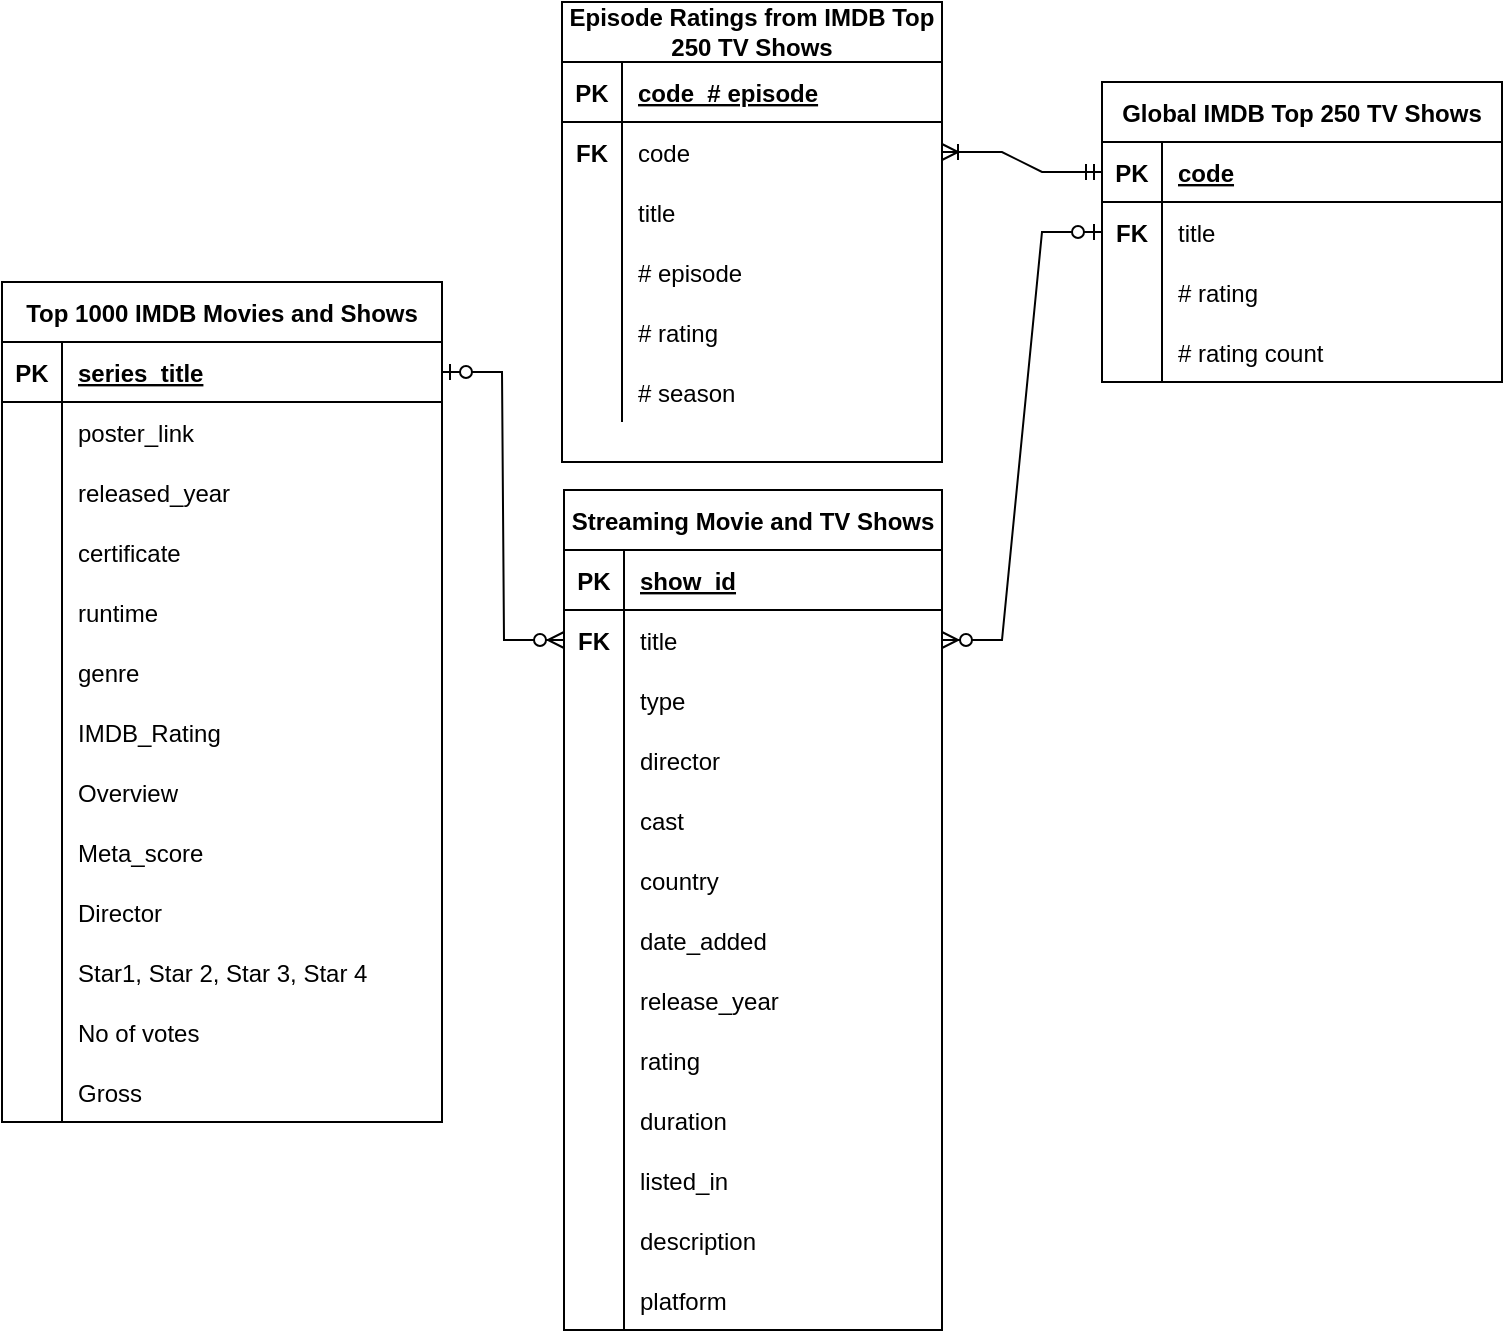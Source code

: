 <mxfile version="20.8.18" type="github" pages="2">
  <diagram name="ERD" id="gTYeAL0zkLcT_8AayihH">
    <mxGraphModel dx="1018" dy="687" grid="1" gridSize="10" guides="1" tooltips="1" connect="1" arrows="1" fold="1" page="1" pageScale="1" pageWidth="850" pageHeight="1100" math="0" shadow="0">
      <root>
        <mxCell id="07M1HPTNtvwIV56oz6Gg-0" />
        <mxCell id="07M1HPTNtvwIV56oz6Gg-1" parent="07M1HPTNtvwIV56oz6Gg-0" />
        <mxCell id="07M1HPTNtvwIV56oz6Gg-2" value="Top 1000 IMDB Movies and Shows" style="shape=table;startSize=30;container=1;collapsible=1;childLayout=tableLayout;fixedRows=1;rowLines=0;fontStyle=1;align=center;resizeLast=1;" parent="07M1HPTNtvwIV56oz6Gg-1" vertex="1">
          <mxGeometry x="70" y="150" width="220" height="420" as="geometry" />
        </mxCell>
        <mxCell id="07M1HPTNtvwIV56oz6Gg-3" value="" style="shape=tableRow;horizontal=0;startSize=0;swimlaneHead=0;swimlaneBody=0;fillColor=none;collapsible=0;dropTarget=0;points=[[0,0.5],[1,0.5]];portConstraint=eastwest;top=0;left=0;right=0;bottom=1;" parent="07M1HPTNtvwIV56oz6Gg-2" vertex="1">
          <mxGeometry y="30" width="220" height="30" as="geometry" />
        </mxCell>
        <mxCell id="07M1HPTNtvwIV56oz6Gg-4" value="PK" style="shape=partialRectangle;connectable=0;fillColor=none;top=0;left=0;bottom=0;right=0;fontStyle=1;overflow=hidden;" parent="07M1HPTNtvwIV56oz6Gg-3" vertex="1">
          <mxGeometry width="30" height="30" as="geometry">
            <mxRectangle width="30" height="30" as="alternateBounds" />
          </mxGeometry>
        </mxCell>
        <mxCell id="07M1HPTNtvwIV56oz6Gg-5" value="series_title" style="shape=partialRectangle;connectable=0;fillColor=none;top=0;left=0;bottom=0;right=0;align=left;spacingLeft=6;fontStyle=5;overflow=hidden;" parent="07M1HPTNtvwIV56oz6Gg-3" vertex="1">
          <mxGeometry x="30" width="190" height="30" as="geometry">
            <mxRectangle width="190" height="30" as="alternateBounds" />
          </mxGeometry>
        </mxCell>
        <mxCell id="07M1HPTNtvwIV56oz6Gg-6" value="" style="shape=tableRow;horizontal=0;startSize=0;swimlaneHead=0;swimlaneBody=0;fillColor=none;collapsible=0;dropTarget=0;points=[[0,0.5],[1,0.5]];portConstraint=eastwest;top=0;left=0;right=0;bottom=0;" parent="07M1HPTNtvwIV56oz6Gg-2" vertex="1">
          <mxGeometry y="60" width="220" height="30" as="geometry" />
        </mxCell>
        <mxCell id="07M1HPTNtvwIV56oz6Gg-7" value="" style="shape=partialRectangle;connectable=0;fillColor=none;top=0;left=0;bottom=0;right=0;editable=1;overflow=hidden;" parent="07M1HPTNtvwIV56oz6Gg-6" vertex="1">
          <mxGeometry width="30" height="30" as="geometry">
            <mxRectangle width="30" height="30" as="alternateBounds" />
          </mxGeometry>
        </mxCell>
        <mxCell id="07M1HPTNtvwIV56oz6Gg-8" value="poster_link" style="shape=partialRectangle;connectable=0;fillColor=none;top=0;left=0;bottom=0;right=0;align=left;spacingLeft=6;overflow=hidden;" parent="07M1HPTNtvwIV56oz6Gg-6" vertex="1">
          <mxGeometry x="30" width="190" height="30" as="geometry">
            <mxRectangle width="190" height="30" as="alternateBounds" />
          </mxGeometry>
        </mxCell>
        <mxCell id="07M1HPTNtvwIV56oz6Gg-9" value="" style="shape=tableRow;horizontal=0;startSize=0;swimlaneHead=0;swimlaneBody=0;fillColor=none;collapsible=0;dropTarget=0;points=[[0,0.5],[1,0.5]];portConstraint=eastwest;top=0;left=0;right=0;bottom=0;" parent="07M1HPTNtvwIV56oz6Gg-2" vertex="1">
          <mxGeometry y="90" width="220" height="30" as="geometry" />
        </mxCell>
        <mxCell id="07M1HPTNtvwIV56oz6Gg-10" value="" style="shape=partialRectangle;connectable=0;fillColor=none;top=0;left=0;bottom=0;right=0;editable=1;overflow=hidden;" parent="07M1HPTNtvwIV56oz6Gg-9" vertex="1">
          <mxGeometry width="30" height="30" as="geometry">
            <mxRectangle width="30" height="30" as="alternateBounds" />
          </mxGeometry>
        </mxCell>
        <mxCell id="07M1HPTNtvwIV56oz6Gg-11" value="released_year" style="shape=partialRectangle;connectable=0;fillColor=none;top=0;left=0;bottom=0;right=0;align=left;spacingLeft=6;overflow=hidden;" parent="07M1HPTNtvwIV56oz6Gg-9" vertex="1">
          <mxGeometry x="30" width="190" height="30" as="geometry">
            <mxRectangle width="190" height="30" as="alternateBounds" />
          </mxGeometry>
        </mxCell>
        <mxCell id="07M1HPTNtvwIV56oz6Gg-12" value="" style="shape=tableRow;horizontal=0;startSize=0;swimlaneHead=0;swimlaneBody=0;fillColor=none;collapsible=0;dropTarget=0;points=[[0,0.5],[1,0.5]];portConstraint=eastwest;top=0;left=0;right=0;bottom=0;" parent="07M1HPTNtvwIV56oz6Gg-2" vertex="1">
          <mxGeometry y="120" width="220" height="30" as="geometry" />
        </mxCell>
        <mxCell id="07M1HPTNtvwIV56oz6Gg-13" value="" style="shape=partialRectangle;connectable=0;fillColor=none;top=0;left=0;bottom=0;right=0;editable=1;overflow=hidden;" parent="07M1HPTNtvwIV56oz6Gg-12" vertex="1">
          <mxGeometry width="30" height="30" as="geometry">
            <mxRectangle width="30" height="30" as="alternateBounds" />
          </mxGeometry>
        </mxCell>
        <mxCell id="07M1HPTNtvwIV56oz6Gg-14" value="certificate" style="shape=partialRectangle;connectable=0;fillColor=none;top=0;left=0;bottom=0;right=0;align=left;spacingLeft=6;overflow=hidden;" parent="07M1HPTNtvwIV56oz6Gg-12" vertex="1">
          <mxGeometry x="30" width="190" height="30" as="geometry">
            <mxRectangle width="190" height="30" as="alternateBounds" />
          </mxGeometry>
        </mxCell>
        <mxCell id="07M1HPTNtvwIV56oz6Gg-15" style="shape=tableRow;horizontal=0;startSize=0;swimlaneHead=0;swimlaneBody=0;fillColor=none;collapsible=0;dropTarget=0;points=[[0,0.5],[1,0.5]];portConstraint=eastwest;top=0;left=0;right=0;bottom=0;" parent="07M1HPTNtvwIV56oz6Gg-2" vertex="1">
          <mxGeometry y="150" width="220" height="30" as="geometry" />
        </mxCell>
        <mxCell id="07M1HPTNtvwIV56oz6Gg-16" style="shape=partialRectangle;connectable=0;fillColor=none;top=0;left=0;bottom=0;right=0;editable=1;overflow=hidden;" parent="07M1HPTNtvwIV56oz6Gg-15" vertex="1">
          <mxGeometry width="30" height="30" as="geometry">
            <mxRectangle width="30" height="30" as="alternateBounds" />
          </mxGeometry>
        </mxCell>
        <mxCell id="07M1HPTNtvwIV56oz6Gg-17" value="runtime" style="shape=partialRectangle;connectable=0;fillColor=none;top=0;left=0;bottom=0;right=0;align=left;spacingLeft=6;overflow=hidden;" parent="07M1HPTNtvwIV56oz6Gg-15" vertex="1">
          <mxGeometry x="30" width="190" height="30" as="geometry">
            <mxRectangle width="190" height="30" as="alternateBounds" />
          </mxGeometry>
        </mxCell>
        <mxCell id="07M1HPTNtvwIV56oz6Gg-18" style="shape=tableRow;horizontal=0;startSize=0;swimlaneHead=0;swimlaneBody=0;fillColor=none;collapsible=0;dropTarget=0;points=[[0,0.5],[1,0.5]];portConstraint=eastwest;top=0;left=0;right=0;bottom=0;" parent="07M1HPTNtvwIV56oz6Gg-2" vertex="1">
          <mxGeometry y="180" width="220" height="30" as="geometry" />
        </mxCell>
        <mxCell id="07M1HPTNtvwIV56oz6Gg-19" style="shape=partialRectangle;connectable=0;fillColor=none;top=0;left=0;bottom=0;right=0;editable=1;overflow=hidden;" parent="07M1HPTNtvwIV56oz6Gg-18" vertex="1">
          <mxGeometry width="30" height="30" as="geometry">
            <mxRectangle width="30" height="30" as="alternateBounds" />
          </mxGeometry>
        </mxCell>
        <mxCell id="07M1HPTNtvwIV56oz6Gg-20" value="genre" style="shape=partialRectangle;connectable=0;fillColor=none;top=0;left=0;bottom=0;right=0;align=left;spacingLeft=6;overflow=hidden;" parent="07M1HPTNtvwIV56oz6Gg-18" vertex="1">
          <mxGeometry x="30" width="190" height="30" as="geometry">
            <mxRectangle width="190" height="30" as="alternateBounds" />
          </mxGeometry>
        </mxCell>
        <mxCell id="07M1HPTNtvwIV56oz6Gg-21" style="shape=tableRow;horizontal=0;startSize=0;swimlaneHead=0;swimlaneBody=0;fillColor=none;collapsible=0;dropTarget=0;points=[[0,0.5],[1,0.5]];portConstraint=eastwest;top=0;left=0;right=0;bottom=0;" parent="07M1HPTNtvwIV56oz6Gg-2" vertex="1">
          <mxGeometry y="210" width="220" height="30" as="geometry" />
        </mxCell>
        <mxCell id="07M1HPTNtvwIV56oz6Gg-22" style="shape=partialRectangle;connectable=0;fillColor=none;top=0;left=0;bottom=0;right=0;editable=1;overflow=hidden;" parent="07M1HPTNtvwIV56oz6Gg-21" vertex="1">
          <mxGeometry width="30" height="30" as="geometry">
            <mxRectangle width="30" height="30" as="alternateBounds" />
          </mxGeometry>
        </mxCell>
        <mxCell id="07M1HPTNtvwIV56oz6Gg-23" value="IMDB_Rating" style="shape=partialRectangle;connectable=0;fillColor=none;top=0;left=0;bottom=0;right=0;align=left;spacingLeft=6;overflow=hidden;" parent="07M1HPTNtvwIV56oz6Gg-21" vertex="1">
          <mxGeometry x="30" width="190" height="30" as="geometry">
            <mxRectangle width="190" height="30" as="alternateBounds" />
          </mxGeometry>
        </mxCell>
        <mxCell id="07M1HPTNtvwIV56oz6Gg-24" style="shape=tableRow;horizontal=0;startSize=0;swimlaneHead=0;swimlaneBody=0;fillColor=none;collapsible=0;dropTarget=0;points=[[0,0.5],[1,0.5]];portConstraint=eastwest;top=0;left=0;right=0;bottom=0;" parent="07M1HPTNtvwIV56oz6Gg-2" vertex="1">
          <mxGeometry y="240" width="220" height="30" as="geometry" />
        </mxCell>
        <mxCell id="07M1HPTNtvwIV56oz6Gg-25" style="shape=partialRectangle;connectable=0;fillColor=none;top=0;left=0;bottom=0;right=0;editable=1;overflow=hidden;" parent="07M1HPTNtvwIV56oz6Gg-24" vertex="1">
          <mxGeometry width="30" height="30" as="geometry">
            <mxRectangle width="30" height="30" as="alternateBounds" />
          </mxGeometry>
        </mxCell>
        <mxCell id="07M1HPTNtvwIV56oz6Gg-26" value="Overview" style="shape=partialRectangle;connectable=0;fillColor=none;top=0;left=0;bottom=0;right=0;align=left;spacingLeft=6;overflow=hidden;" parent="07M1HPTNtvwIV56oz6Gg-24" vertex="1">
          <mxGeometry x="30" width="190" height="30" as="geometry">
            <mxRectangle width="190" height="30" as="alternateBounds" />
          </mxGeometry>
        </mxCell>
        <mxCell id="07M1HPTNtvwIV56oz6Gg-27" style="shape=tableRow;horizontal=0;startSize=0;swimlaneHead=0;swimlaneBody=0;fillColor=none;collapsible=0;dropTarget=0;points=[[0,0.5],[1,0.5]];portConstraint=eastwest;top=0;left=0;right=0;bottom=0;" parent="07M1HPTNtvwIV56oz6Gg-2" vertex="1">
          <mxGeometry y="270" width="220" height="30" as="geometry" />
        </mxCell>
        <mxCell id="07M1HPTNtvwIV56oz6Gg-28" style="shape=partialRectangle;connectable=0;fillColor=none;top=0;left=0;bottom=0;right=0;editable=1;overflow=hidden;" parent="07M1HPTNtvwIV56oz6Gg-27" vertex="1">
          <mxGeometry width="30" height="30" as="geometry">
            <mxRectangle width="30" height="30" as="alternateBounds" />
          </mxGeometry>
        </mxCell>
        <mxCell id="07M1HPTNtvwIV56oz6Gg-29" value="Meta_score" style="shape=partialRectangle;connectable=0;fillColor=none;top=0;left=0;bottom=0;right=0;align=left;spacingLeft=6;overflow=hidden;" parent="07M1HPTNtvwIV56oz6Gg-27" vertex="1">
          <mxGeometry x="30" width="190" height="30" as="geometry">
            <mxRectangle width="190" height="30" as="alternateBounds" />
          </mxGeometry>
        </mxCell>
        <mxCell id="07M1HPTNtvwIV56oz6Gg-30" style="shape=tableRow;horizontal=0;startSize=0;swimlaneHead=0;swimlaneBody=0;fillColor=none;collapsible=0;dropTarget=0;points=[[0,0.5],[1,0.5]];portConstraint=eastwest;top=0;left=0;right=0;bottom=0;" parent="07M1HPTNtvwIV56oz6Gg-2" vertex="1">
          <mxGeometry y="300" width="220" height="30" as="geometry" />
        </mxCell>
        <mxCell id="07M1HPTNtvwIV56oz6Gg-31" style="shape=partialRectangle;connectable=0;fillColor=none;top=0;left=0;bottom=0;right=0;editable=1;overflow=hidden;" parent="07M1HPTNtvwIV56oz6Gg-30" vertex="1">
          <mxGeometry width="30" height="30" as="geometry">
            <mxRectangle width="30" height="30" as="alternateBounds" />
          </mxGeometry>
        </mxCell>
        <mxCell id="07M1HPTNtvwIV56oz6Gg-32" value="Director" style="shape=partialRectangle;connectable=0;fillColor=none;top=0;left=0;bottom=0;right=0;align=left;spacingLeft=6;overflow=hidden;" parent="07M1HPTNtvwIV56oz6Gg-30" vertex="1">
          <mxGeometry x="30" width="190" height="30" as="geometry">
            <mxRectangle width="190" height="30" as="alternateBounds" />
          </mxGeometry>
        </mxCell>
        <mxCell id="07M1HPTNtvwIV56oz6Gg-33" style="shape=tableRow;horizontal=0;startSize=0;swimlaneHead=0;swimlaneBody=0;fillColor=none;collapsible=0;dropTarget=0;points=[[0,0.5],[1,0.5]];portConstraint=eastwest;top=0;left=0;right=0;bottom=0;" parent="07M1HPTNtvwIV56oz6Gg-2" vertex="1">
          <mxGeometry y="330" width="220" height="30" as="geometry" />
        </mxCell>
        <mxCell id="07M1HPTNtvwIV56oz6Gg-34" style="shape=partialRectangle;connectable=0;fillColor=none;top=0;left=0;bottom=0;right=0;editable=1;overflow=hidden;" parent="07M1HPTNtvwIV56oz6Gg-33" vertex="1">
          <mxGeometry width="30" height="30" as="geometry">
            <mxRectangle width="30" height="30" as="alternateBounds" />
          </mxGeometry>
        </mxCell>
        <mxCell id="07M1HPTNtvwIV56oz6Gg-35" value="Star1, Star 2, Star 3, Star 4" style="shape=partialRectangle;connectable=0;fillColor=none;top=0;left=0;bottom=0;right=0;align=left;spacingLeft=6;overflow=hidden;" parent="07M1HPTNtvwIV56oz6Gg-33" vertex="1">
          <mxGeometry x="30" width="190" height="30" as="geometry">
            <mxRectangle width="190" height="30" as="alternateBounds" />
          </mxGeometry>
        </mxCell>
        <mxCell id="07M1HPTNtvwIV56oz6Gg-36" style="shape=tableRow;horizontal=0;startSize=0;swimlaneHead=0;swimlaneBody=0;fillColor=none;collapsible=0;dropTarget=0;points=[[0,0.5],[1,0.5]];portConstraint=eastwest;top=0;left=0;right=0;bottom=0;" parent="07M1HPTNtvwIV56oz6Gg-2" vertex="1">
          <mxGeometry y="360" width="220" height="30" as="geometry" />
        </mxCell>
        <mxCell id="07M1HPTNtvwIV56oz6Gg-37" style="shape=partialRectangle;connectable=0;fillColor=none;top=0;left=0;bottom=0;right=0;editable=1;overflow=hidden;" parent="07M1HPTNtvwIV56oz6Gg-36" vertex="1">
          <mxGeometry width="30" height="30" as="geometry">
            <mxRectangle width="30" height="30" as="alternateBounds" />
          </mxGeometry>
        </mxCell>
        <mxCell id="07M1HPTNtvwIV56oz6Gg-38" value="No of votes" style="shape=partialRectangle;connectable=0;fillColor=none;top=0;left=0;bottom=0;right=0;align=left;spacingLeft=6;overflow=hidden;" parent="07M1HPTNtvwIV56oz6Gg-36" vertex="1">
          <mxGeometry x="30" width="190" height="30" as="geometry">
            <mxRectangle width="190" height="30" as="alternateBounds" />
          </mxGeometry>
        </mxCell>
        <mxCell id="07M1HPTNtvwIV56oz6Gg-39" style="shape=tableRow;horizontal=0;startSize=0;swimlaneHead=0;swimlaneBody=0;fillColor=none;collapsible=0;dropTarget=0;points=[[0,0.5],[1,0.5]];portConstraint=eastwest;top=0;left=0;right=0;bottom=0;" parent="07M1HPTNtvwIV56oz6Gg-2" vertex="1">
          <mxGeometry y="390" width="220" height="30" as="geometry" />
        </mxCell>
        <mxCell id="07M1HPTNtvwIV56oz6Gg-40" style="shape=partialRectangle;connectable=0;fillColor=none;top=0;left=0;bottom=0;right=0;editable=1;overflow=hidden;" parent="07M1HPTNtvwIV56oz6Gg-39" vertex="1">
          <mxGeometry width="30" height="30" as="geometry">
            <mxRectangle width="30" height="30" as="alternateBounds" />
          </mxGeometry>
        </mxCell>
        <mxCell id="07M1HPTNtvwIV56oz6Gg-41" value="Gross" style="shape=partialRectangle;connectable=0;fillColor=none;top=0;left=0;bottom=0;right=0;align=left;spacingLeft=6;overflow=hidden;" parent="07M1HPTNtvwIV56oz6Gg-39" vertex="1">
          <mxGeometry x="30" width="190" height="30" as="geometry">
            <mxRectangle width="190" height="30" as="alternateBounds" />
          </mxGeometry>
        </mxCell>
        <mxCell id="07M1HPTNtvwIV56oz6Gg-71" value="Streaming Movie and TV Shows" style="shape=table;startSize=30;container=1;collapsible=1;childLayout=tableLayout;fixedRows=1;rowLines=0;fontStyle=1;align=center;resizeLast=1;" parent="07M1HPTNtvwIV56oz6Gg-1" vertex="1">
          <mxGeometry x="351" y="254" width="189" height="420" as="geometry" />
        </mxCell>
        <mxCell id="07M1HPTNtvwIV56oz6Gg-72" value="" style="shape=tableRow;horizontal=0;startSize=0;swimlaneHead=0;swimlaneBody=0;fillColor=none;collapsible=0;dropTarget=0;points=[[0,0.5],[1,0.5]];portConstraint=eastwest;top=0;left=0;right=0;bottom=1;" parent="07M1HPTNtvwIV56oz6Gg-71" vertex="1">
          <mxGeometry y="30" width="189" height="30" as="geometry" />
        </mxCell>
        <mxCell id="07M1HPTNtvwIV56oz6Gg-73" value="PK" style="shape=partialRectangle;connectable=0;fillColor=none;top=0;left=0;bottom=0;right=0;fontStyle=1;overflow=hidden;" parent="07M1HPTNtvwIV56oz6Gg-72" vertex="1">
          <mxGeometry width="30" height="30" as="geometry">
            <mxRectangle width="30" height="30" as="alternateBounds" />
          </mxGeometry>
        </mxCell>
        <mxCell id="07M1HPTNtvwIV56oz6Gg-74" value="show_id" style="shape=partialRectangle;connectable=0;fillColor=none;top=0;left=0;bottom=0;right=0;align=left;spacingLeft=6;fontStyle=5;overflow=hidden;" parent="07M1HPTNtvwIV56oz6Gg-72" vertex="1">
          <mxGeometry x="30" width="159" height="30" as="geometry">
            <mxRectangle width="159" height="30" as="alternateBounds" />
          </mxGeometry>
        </mxCell>
        <mxCell id="07M1HPTNtvwIV56oz6Gg-75" value="" style="shape=tableRow;horizontal=0;startSize=0;swimlaneHead=0;swimlaneBody=0;fillColor=none;collapsible=0;dropTarget=0;points=[[0,0.5],[1,0.5]];portConstraint=eastwest;top=0;left=0;right=0;bottom=0;" parent="07M1HPTNtvwIV56oz6Gg-71" vertex="1">
          <mxGeometry y="60" width="189" height="30" as="geometry" />
        </mxCell>
        <mxCell id="07M1HPTNtvwIV56oz6Gg-76" value="FK" style="shape=partialRectangle;connectable=0;fillColor=none;top=0;left=0;bottom=0;right=0;editable=1;overflow=hidden;fontStyle=1" parent="07M1HPTNtvwIV56oz6Gg-75" vertex="1">
          <mxGeometry width="30" height="30" as="geometry">
            <mxRectangle width="30" height="30" as="alternateBounds" />
          </mxGeometry>
        </mxCell>
        <mxCell id="07M1HPTNtvwIV56oz6Gg-77" value="title" style="shape=partialRectangle;connectable=0;fillColor=none;top=0;left=0;bottom=0;right=0;align=left;spacingLeft=6;overflow=hidden;" parent="07M1HPTNtvwIV56oz6Gg-75" vertex="1">
          <mxGeometry x="30" width="159" height="30" as="geometry">
            <mxRectangle width="159" height="30" as="alternateBounds" />
          </mxGeometry>
        </mxCell>
        <mxCell id="07M1HPTNtvwIV56oz6Gg-78" value="" style="shape=tableRow;horizontal=0;startSize=0;swimlaneHead=0;swimlaneBody=0;fillColor=none;collapsible=0;dropTarget=0;points=[[0,0.5],[1,0.5]];portConstraint=eastwest;top=0;left=0;right=0;bottom=0;" parent="07M1HPTNtvwIV56oz6Gg-71" vertex="1">
          <mxGeometry y="90" width="189" height="30" as="geometry" />
        </mxCell>
        <mxCell id="07M1HPTNtvwIV56oz6Gg-79" value="" style="shape=partialRectangle;connectable=0;fillColor=none;top=0;left=0;bottom=0;right=0;editable=1;overflow=hidden;" parent="07M1HPTNtvwIV56oz6Gg-78" vertex="1">
          <mxGeometry width="30" height="30" as="geometry">
            <mxRectangle width="30" height="30" as="alternateBounds" />
          </mxGeometry>
        </mxCell>
        <mxCell id="07M1HPTNtvwIV56oz6Gg-80" value="type" style="shape=partialRectangle;connectable=0;fillColor=none;top=0;left=0;bottom=0;right=0;align=left;spacingLeft=6;overflow=hidden;" parent="07M1HPTNtvwIV56oz6Gg-78" vertex="1">
          <mxGeometry x="30" width="159" height="30" as="geometry">
            <mxRectangle width="159" height="30" as="alternateBounds" />
          </mxGeometry>
        </mxCell>
        <mxCell id="07M1HPTNtvwIV56oz6Gg-81" value="" style="shape=tableRow;horizontal=0;startSize=0;swimlaneHead=0;swimlaneBody=0;fillColor=none;collapsible=0;dropTarget=0;points=[[0,0.5],[1,0.5]];portConstraint=eastwest;top=0;left=0;right=0;bottom=0;" parent="07M1HPTNtvwIV56oz6Gg-71" vertex="1">
          <mxGeometry y="120" width="189" height="30" as="geometry" />
        </mxCell>
        <mxCell id="07M1HPTNtvwIV56oz6Gg-82" value="" style="shape=partialRectangle;connectable=0;fillColor=none;top=0;left=0;bottom=0;right=0;editable=1;overflow=hidden;" parent="07M1HPTNtvwIV56oz6Gg-81" vertex="1">
          <mxGeometry width="30" height="30" as="geometry">
            <mxRectangle width="30" height="30" as="alternateBounds" />
          </mxGeometry>
        </mxCell>
        <mxCell id="07M1HPTNtvwIV56oz6Gg-83" value="director" style="shape=partialRectangle;connectable=0;fillColor=none;top=0;left=0;bottom=0;right=0;align=left;spacingLeft=6;overflow=hidden;" parent="07M1HPTNtvwIV56oz6Gg-81" vertex="1">
          <mxGeometry x="30" width="159" height="30" as="geometry">
            <mxRectangle width="159" height="30" as="alternateBounds" />
          </mxGeometry>
        </mxCell>
        <mxCell id="07M1HPTNtvwIV56oz6Gg-84" style="shape=tableRow;horizontal=0;startSize=0;swimlaneHead=0;swimlaneBody=0;fillColor=none;collapsible=0;dropTarget=0;points=[[0,0.5],[1,0.5]];portConstraint=eastwest;top=0;left=0;right=0;bottom=0;" parent="07M1HPTNtvwIV56oz6Gg-71" vertex="1">
          <mxGeometry y="150" width="189" height="30" as="geometry" />
        </mxCell>
        <mxCell id="07M1HPTNtvwIV56oz6Gg-85" style="shape=partialRectangle;connectable=0;fillColor=none;top=0;left=0;bottom=0;right=0;editable=1;overflow=hidden;" parent="07M1HPTNtvwIV56oz6Gg-84" vertex="1">
          <mxGeometry width="30" height="30" as="geometry">
            <mxRectangle width="30" height="30" as="alternateBounds" />
          </mxGeometry>
        </mxCell>
        <mxCell id="07M1HPTNtvwIV56oz6Gg-86" value="cast" style="shape=partialRectangle;connectable=0;fillColor=none;top=0;left=0;bottom=0;right=0;align=left;spacingLeft=6;overflow=hidden;" parent="07M1HPTNtvwIV56oz6Gg-84" vertex="1">
          <mxGeometry x="30" width="159" height="30" as="geometry">
            <mxRectangle width="159" height="30" as="alternateBounds" />
          </mxGeometry>
        </mxCell>
        <mxCell id="Weg_H5dzE7N-dXqmGmlU-0" style="shape=tableRow;horizontal=0;startSize=0;swimlaneHead=0;swimlaneBody=0;fillColor=none;collapsible=0;dropTarget=0;points=[[0,0.5],[1,0.5]];portConstraint=eastwest;top=0;left=0;right=0;bottom=0;" parent="07M1HPTNtvwIV56oz6Gg-71" vertex="1">
          <mxGeometry y="180" width="189" height="30" as="geometry" />
        </mxCell>
        <mxCell id="Weg_H5dzE7N-dXqmGmlU-1" style="shape=partialRectangle;connectable=0;fillColor=none;top=0;left=0;bottom=0;right=0;editable=1;overflow=hidden;" parent="Weg_H5dzE7N-dXqmGmlU-0" vertex="1">
          <mxGeometry width="30" height="30" as="geometry">
            <mxRectangle width="30" height="30" as="alternateBounds" />
          </mxGeometry>
        </mxCell>
        <mxCell id="Weg_H5dzE7N-dXqmGmlU-2" value="country" style="shape=partialRectangle;connectable=0;fillColor=none;top=0;left=0;bottom=0;right=0;align=left;spacingLeft=6;overflow=hidden;" parent="Weg_H5dzE7N-dXqmGmlU-0" vertex="1">
          <mxGeometry x="30" width="159" height="30" as="geometry">
            <mxRectangle width="159" height="30" as="alternateBounds" />
          </mxGeometry>
        </mxCell>
        <mxCell id="e1l75dRinjZLQLWFwiGg-5" style="shape=tableRow;horizontal=0;startSize=0;swimlaneHead=0;swimlaneBody=0;fillColor=none;collapsible=0;dropTarget=0;points=[[0,0.5],[1,0.5]];portConstraint=eastwest;top=0;left=0;right=0;bottom=0;" parent="07M1HPTNtvwIV56oz6Gg-71" vertex="1">
          <mxGeometry y="210" width="189" height="30" as="geometry" />
        </mxCell>
        <mxCell id="e1l75dRinjZLQLWFwiGg-6" style="shape=partialRectangle;connectable=0;fillColor=none;top=0;left=0;bottom=0;right=0;editable=1;overflow=hidden;" parent="e1l75dRinjZLQLWFwiGg-5" vertex="1">
          <mxGeometry width="30" height="30" as="geometry">
            <mxRectangle width="30" height="30" as="alternateBounds" />
          </mxGeometry>
        </mxCell>
        <mxCell id="e1l75dRinjZLQLWFwiGg-7" value="date_added" style="shape=partialRectangle;connectable=0;fillColor=none;top=0;left=0;bottom=0;right=0;align=left;spacingLeft=6;overflow=hidden;" parent="e1l75dRinjZLQLWFwiGg-5" vertex="1">
          <mxGeometry x="30" width="159" height="30" as="geometry">
            <mxRectangle width="159" height="30" as="alternateBounds" />
          </mxGeometry>
        </mxCell>
        <mxCell id="e1l75dRinjZLQLWFwiGg-17" style="shape=tableRow;horizontal=0;startSize=0;swimlaneHead=0;swimlaneBody=0;fillColor=none;collapsible=0;dropTarget=0;points=[[0,0.5],[1,0.5]];portConstraint=eastwest;top=0;left=0;right=0;bottom=0;" parent="07M1HPTNtvwIV56oz6Gg-71" vertex="1">
          <mxGeometry y="240" width="189" height="30" as="geometry" />
        </mxCell>
        <mxCell id="e1l75dRinjZLQLWFwiGg-18" style="shape=partialRectangle;connectable=0;fillColor=none;top=0;left=0;bottom=0;right=0;editable=1;overflow=hidden;" parent="e1l75dRinjZLQLWFwiGg-17" vertex="1">
          <mxGeometry width="30" height="30" as="geometry">
            <mxRectangle width="30" height="30" as="alternateBounds" />
          </mxGeometry>
        </mxCell>
        <mxCell id="e1l75dRinjZLQLWFwiGg-19" value="release_year" style="shape=partialRectangle;connectable=0;fillColor=none;top=0;left=0;bottom=0;right=0;align=left;spacingLeft=6;overflow=hidden;" parent="e1l75dRinjZLQLWFwiGg-17" vertex="1">
          <mxGeometry x="30" width="159" height="30" as="geometry">
            <mxRectangle width="159" height="30" as="alternateBounds" />
          </mxGeometry>
        </mxCell>
        <mxCell id="e1l75dRinjZLQLWFwiGg-14" style="shape=tableRow;horizontal=0;startSize=0;swimlaneHead=0;swimlaneBody=0;fillColor=none;collapsible=0;dropTarget=0;points=[[0,0.5],[1,0.5]];portConstraint=eastwest;top=0;left=0;right=0;bottom=0;" parent="07M1HPTNtvwIV56oz6Gg-71" vertex="1">
          <mxGeometry y="270" width="189" height="30" as="geometry" />
        </mxCell>
        <mxCell id="e1l75dRinjZLQLWFwiGg-15" style="shape=partialRectangle;connectable=0;fillColor=none;top=0;left=0;bottom=0;right=0;editable=1;overflow=hidden;" parent="e1l75dRinjZLQLWFwiGg-14" vertex="1">
          <mxGeometry width="30" height="30" as="geometry">
            <mxRectangle width="30" height="30" as="alternateBounds" />
          </mxGeometry>
        </mxCell>
        <mxCell id="e1l75dRinjZLQLWFwiGg-16" value="rating" style="shape=partialRectangle;connectable=0;fillColor=none;top=0;left=0;bottom=0;right=0;align=left;spacingLeft=6;overflow=hidden;" parent="e1l75dRinjZLQLWFwiGg-14" vertex="1">
          <mxGeometry x="30" width="159" height="30" as="geometry">
            <mxRectangle width="159" height="30" as="alternateBounds" />
          </mxGeometry>
        </mxCell>
        <mxCell id="e1l75dRinjZLQLWFwiGg-11" style="shape=tableRow;horizontal=0;startSize=0;swimlaneHead=0;swimlaneBody=0;fillColor=none;collapsible=0;dropTarget=0;points=[[0,0.5],[1,0.5]];portConstraint=eastwest;top=0;left=0;right=0;bottom=0;" parent="07M1HPTNtvwIV56oz6Gg-71" vertex="1">
          <mxGeometry y="300" width="189" height="30" as="geometry" />
        </mxCell>
        <mxCell id="e1l75dRinjZLQLWFwiGg-12" style="shape=partialRectangle;connectable=0;fillColor=none;top=0;left=0;bottom=0;right=0;editable=1;overflow=hidden;" parent="e1l75dRinjZLQLWFwiGg-11" vertex="1">
          <mxGeometry width="30" height="30" as="geometry">
            <mxRectangle width="30" height="30" as="alternateBounds" />
          </mxGeometry>
        </mxCell>
        <mxCell id="e1l75dRinjZLQLWFwiGg-13" value="duration" style="shape=partialRectangle;connectable=0;fillColor=none;top=0;left=0;bottom=0;right=0;align=left;spacingLeft=6;overflow=hidden;" parent="e1l75dRinjZLQLWFwiGg-11" vertex="1">
          <mxGeometry x="30" width="159" height="30" as="geometry">
            <mxRectangle width="159" height="30" as="alternateBounds" />
          </mxGeometry>
        </mxCell>
        <mxCell id="e1l75dRinjZLQLWFwiGg-8" style="shape=tableRow;horizontal=0;startSize=0;swimlaneHead=0;swimlaneBody=0;fillColor=none;collapsible=0;dropTarget=0;points=[[0,0.5],[1,0.5]];portConstraint=eastwest;top=0;left=0;right=0;bottom=0;" parent="07M1HPTNtvwIV56oz6Gg-71" vertex="1">
          <mxGeometry y="330" width="189" height="30" as="geometry" />
        </mxCell>
        <mxCell id="e1l75dRinjZLQLWFwiGg-9" style="shape=partialRectangle;connectable=0;fillColor=none;top=0;left=0;bottom=0;right=0;editable=1;overflow=hidden;" parent="e1l75dRinjZLQLWFwiGg-8" vertex="1">
          <mxGeometry width="30" height="30" as="geometry">
            <mxRectangle width="30" height="30" as="alternateBounds" />
          </mxGeometry>
        </mxCell>
        <mxCell id="e1l75dRinjZLQLWFwiGg-10" value="listed_in" style="shape=partialRectangle;connectable=0;fillColor=none;top=0;left=0;bottom=0;right=0;align=left;spacingLeft=6;overflow=hidden;" parent="e1l75dRinjZLQLWFwiGg-8" vertex="1">
          <mxGeometry x="30" width="159" height="30" as="geometry">
            <mxRectangle width="159" height="30" as="alternateBounds" />
          </mxGeometry>
        </mxCell>
        <mxCell id="e1l75dRinjZLQLWFwiGg-20" style="shape=tableRow;horizontal=0;startSize=0;swimlaneHead=0;swimlaneBody=0;fillColor=none;collapsible=0;dropTarget=0;points=[[0,0.5],[1,0.5]];portConstraint=eastwest;top=0;left=0;right=0;bottom=0;" parent="07M1HPTNtvwIV56oz6Gg-71" vertex="1">
          <mxGeometry y="360" width="189" height="30" as="geometry" />
        </mxCell>
        <mxCell id="e1l75dRinjZLQLWFwiGg-21" style="shape=partialRectangle;connectable=0;fillColor=none;top=0;left=0;bottom=0;right=0;editable=1;overflow=hidden;" parent="e1l75dRinjZLQLWFwiGg-20" vertex="1">
          <mxGeometry width="30" height="30" as="geometry">
            <mxRectangle width="30" height="30" as="alternateBounds" />
          </mxGeometry>
        </mxCell>
        <mxCell id="e1l75dRinjZLQLWFwiGg-22" value="description" style="shape=partialRectangle;connectable=0;fillColor=none;top=0;left=0;bottom=0;right=0;align=left;spacingLeft=6;overflow=hidden;" parent="e1l75dRinjZLQLWFwiGg-20" vertex="1">
          <mxGeometry x="30" width="159" height="30" as="geometry">
            <mxRectangle width="159" height="30" as="alternateBounds" />
          </mxGeometry>
        </mxCell>
        <mxCell id="e1l75dRinjZLQLWFwiGg-23" style="shape=tableRow;horizontal=0;startSize=0;swimlaneHead=0;swimlaneBody=0;fillColor=none;collapsible=0;dropTarget=0;points=[[0,0.5],[1,0.5]];portConstraint=eastwest;top=0;left=0;right=0;bottom=0;" parent="07M1HPTNtvwIV56oz6Gg-71" vertex="1">
          <mxGeometry y="390" width="189" height="30" as="geometry" />
        </mxCell>
        <mxCell id="e1l75dRinjZLQLWFwiGg-24" style="shape=partialRectangle;connectable=0;fillColor=none;top=0;left=0;bottom=0;right=0;editable=1;overflow=hidden;" parent="e1l75dRinjZLQLWFwiGg-23" vertex="1">
          <mxGeometry width="30" height="30" as="geometry">
            <mxRectangle width="30" height="30" as="alternateBounds" />
          </mxGeometry>
        </mxCell>
        <mxCell id="e1l75dRinjZLQLWFwiGg-25" value="platform" style="shape=partialRectangle;connectable=0;fillColor=none;top=0;left=0;bottom=0;right=0;align=left;spacingLeft=6;overflow=hidden;" parent="e1l75dRinjZLQLWFwiGg-23" vertex="1">
          <mxGeometry x="30" width="159" height="30" as="geometry">
            <mxRectangle width="159" height="30" as="alternateBounds" />
          </mxGeometry>
        </mxCell>
        <mxCell id="07M1HPTNtvwIV56oz6Gg-42" value="Episode Ratings from IMDB Top 250 TV Shows" style="shape=table;startSize=30;container=1;collapsible=1;childLayout=tableLayout;fixedRows=1;rowLines=0;fontStyle=1;align=center;resizeLast=1;whiteSpace=wrap;" parent="07M1HPTNtvwIV56oz6Gg-1" vertex="1">
          <mxGeometry x="350" y="10" width="190" height="230" as="geometry" />
        </mxCell>
        <mxCell id="07M1HPTNtvwIV56oz6Gg-43" value="" style="shape=tableRow;horizontal=0;startSize=0;swimlaneHead=0;swimlaneBody=0;fillColor=none;collapsible=0;dropTarget=0;points=[[0,0.5],[1,0.5]];portConstraint=eastwest;top=0;left=0;right=0;bottom=1;" parent="07M1HPTNtvwIV56oz6Gg-42" vertex="1">
          <mxGeometry y="30" width="190" height="30" as="geometry" />
        </mxCell>
        <mxCell id="07M1HPTNtvwIV56oz6Gg-44" value="PK" style="shape=partialRectangle;connectable=0;fillColor=none;top=0;left=0;bottom=0;right=0;fontStyle=1;overflow=hidden;" parent="07M1HPTNtvwIV56oz6Gg-43" vertex="1">
          <mxGeometry width="30" height="30" as="geometry">
            <mxRectangle width="30" height="30" as="alternateBounds" />
          </mxGeometry>
        </mxCell>
        <mxCell id="07M1HPTNtvwIV56oz6Gg-45" value="code_# episode" style="shape=partialRectangle;connectable=0;fillColor=none;top=0;left=0;bottom=0;right=0;align=left;spacingLeft=6;fontStyle=5;overflow=hidden;" parent="07M1HPTNtvwIV56oz6Gg-43" vertex="1">
          <mxGeometry x="30" width="160" height="30" as="geometry">
            <mxRectangle width="160" height="30" as="alternateBounds" />
          </mxGeometry>
        </mxCell>
        <mxCell id="lrF1GqgdAimUtgoAI00a-3" style="shape=tableRow;horizontal=0;startSize=0;swimlaneHead=0;swimlaneBody=0;fillColor=none;collapsible=0;dropTarget=0;points=[[0,0.5],[1,0.5]];portConstraint=eastwest;top=0;left=0;right=0;bottom=0;" vertex="1" parent="07M1HPTNtvwIV56oz6Gg-42">
          <mxGeometry y="60" width="190" height="30" as="geometry" />
        </mxCell>
        <mxCell id="lrF1GqgdAimUtgoAI00a-4" value="FK" style="shape=partialRectangle;connectable=0;fillColor=none;top=0;left=0;bottom=0;right=0;editable=1;overflow=hidden;fontStyle=1" vertex="1" parent="lrF1GqgdAimUtgoAI00a-3">
          <mxGeometry width="30" height="30" as="geometry">
            <mxRectangle width="30" height="30" as="alternateBounds" />
          </mxGeometry>
        </mxCell>
        <mxCell id="lrF1GqgdAimUtgoAI00a-5" value="code" style="shape=partialRectangle;connectable=0;fillColor=none;top=0;left=0;bottom=0;right=0;align=left;spacingLeft=6;overflow=hidden;" vertex="1" parent="lrF1GqgdAimUtgoAI00a-3">
          <mxGeometry x="30" width="160" height="30" as="geometry">
            <mxRectangle width="160" height="30" as="alternateBounds" />
          </mxGeometry>
        </mxCell>
        <mxCell id="07M1HPTNtvwIV56oz6Gg-46" value="" style="shape=tableRow;horizontal=0;startSize=0;swimlaneHead=0;swimlaneBody=0;fillColor=none;collapsible=0;dropTarget=0;points=[[0,0.5],[1,0.5]];portConstraint=eastwest;top=0;left=0;right=0;bottom=0;" parent="07M1HPTNtvwIV56oz6Gg-42" vertex="1">
          <mxGeometry y="90" width="190" height="30" as="geometry" />
        </mxCell>
        <mxCell id="07M1HPTNtvwIV56oz6Gg-47" value="" style="shape=partialRectangle;connectable=0;fillColor=none;top=0;left=0;bottom=0;right=0;editable=1;overflow=hidden;fontStyle=1" parent="07M1HPTNtvwIV56oz6Gg-46" vertex="1">
          <mxGeometry width="30" height="30" as="geometry">
            <mxRectangle width="30" height="30" as="alternateBounds" />
          </mxGeometry>
        </mxCell>
        <mxCell id="07M1HPTNtvwIV56oz6Gg-48" value="title" style="shape=partialRectangle;connectable=0;fillColor=none;top=0;left=0;bottom=0;right=0;align=left;spacingLeft=6;overflow=hidden;" parent="07M1HPTNtvwIV56oz6Gg-46" vertex="1">
          <mxGeometry x="30" width="160" height="30" as="geometry">
            <mxRectangle width="160" height="30" as="alternateBounds" />
          </mxGeometry>
        </mxCell>
        <mxCell id="07M1HPTNtvwIV56oz6Gg-49" value="" style="shape=tableRow;horizontal=0;startSize=0;swimlaneHead=0;swimlaneBody=0;fillColor=none;collapsible=0;dropTarget=0;points=[[0,0.5],[1,0.5]];portConstraint=eastwest;top=0;left=0;right=0;bottom=0;" parent="07M1HPTNtvwIV56oz6Gg-42" vertex="1">
          <mxGeometry y="120" width="190" height="30" as="geometry" />
        </mxCell>
        <mxCell id="07M1HPTNtvwIV56oz6Gg-50" value="" style="shape=partialRectangle;connectable=0;fillColor=none;top=0;left=0;bottom=0;right=0;editable=1;overflow=hidden;" parent="07M1HPTNtvwIV56oz6Gg-49" vertex="1">
          <mxGeometry width="30" height="30" as="geometry">
            <mxRectangle width="30" height="30" as="alternateBounds" />
          </mxGeometry>
        </mxCell>
        <mxCell id="07M1HPTNtvwIV56oz6Gg-51" value="# episode" style="shape=partialRectangle;connectable=0;fillColor=none;top=0;left=0;bottom=0;right=0;align=left;spacingLeft=6;overflow=hidden;" parent="07M1HPTNtvwIV56oz6Gg-49" vertex="1">
          <mxGeometry x="30" width="160" height="30" as="geometry">
            <mxRectangle width="160" height="30" as="alternateBounds" />
          </mxGeometry>
        </mxCell>
        <mxCell id="07M1HPTNtvwIV56oz6Gg-52" value="" style="shape=tableRow;horizontal=0;startSize=0;swimlaneHead=0;swimlaneBody=0;fillColor=none;collapsible=0;dropTarget=0;points=[[0,0.5],[1,0.5]];portConstraint=eastwest;top=0;left=0;right=0;bottom=0;" parent="07M1HPTNtvwIV56oz6Gg-42" vertex="1">
          <mxGeometry y="150" width="190" height="30" as="geometry" />
        </mxCell>
        <mxCell id="07M1HPTNtvwIV56oz6Gg-53" value="" style="shape=partialRectangle;connectable=0;fillColor=none;top=0;left=0;bottom=0;right=0;editable=1;overflow=hidden;" parent="07M1HPTNtvwIV56oz6Gg-52" vertex="1">
          <mxGeometry width="30" height="30" as="geometry">
            <mxRectangle width="30" height="30" as="alternateBounds" />
          </mxGeometry>
        </mxCell>
        <mxCell id="07M1HPTNtvwIV56oz6Gg-54" value="# rating" style="shape=partialRectangle;connectable=0;fillColor=none;top=0;left=0;bottom=0;right=0;align=left;spacingLeft=6;overflow=hidden;" parent="07M1HPTNtvwIV56oz6Gg-52" vertex="1">
          <mxGeometry x="30" width="160" height="30" as="geometry">
            <mxRectangle width="160" height="30" as="alternateBounds" />
          </mxGeometry>
        </mxCell>
        <mxCell id="07M1HPTNtvwIV56oz6Gg-55" style="shape=tableRow;horizontal=0;startSize=0;swimlaneHead=0;swimlaneBody=0;fillColor=none;collapsible=0;dropTarget=0;points=[[0,0.5],[1,0.5]];portConstraint=eastwest;top=0;left=0;right=0;bottom=0;" parent="07M1HPTNtvwIV56oz6Gg-42" vertex="1">
          <mxGeometry y="180" width="190" height="30" as="geometry" />
        </mxCell>
        <mxCell id="07M1HPTNtvwIV56oz6Gg-56" style="shape=partialRectangle;connectable=0;fillColor=none;top=0;left=0;bottom=0;right=0;editable=1;overflow=hidden;" parent="07M1HPTNtvwIV56oz6Gg-55" vertex="1">
          <mxGeometry width="30" height="30" as="geometry">
            <mxRectangle width="30" height="30" as="alternateBounds" />
          </mxGeometry>
        </mxCell>
        <mxCell id="07M1HPTNtvwIV56oz6Gg-57" value="# season" style="shape=partialRectangle;connectable=0;fillColor=none;top=0;left=0;bottom=0;right=0;align=left;spacingLeft=6;overflow=hidden;" parent="07M1HPTNtvwIV56oz6Gg-55" vertex="1">
          <mxGeometry x="30" width="160" height="30" as="geometry">
            <mxRectangle width="160" height="30" as="alternateBounds" />
          </mxGeometry>
        </mxCell>
        <mxCell id="07M1HPTNtvwIV56oz6Gg-58" value="Global IMDB Top 250 TV Shows" style="shape=table;startSize=30;container=1;collapsible=1;childLayout=tableLayout;fixedRows=1;rowLines=0;fontStyle=1;align=center;resizeLast=1;" parent="07M1HPTNtvwIV56oz6Gg-1" vertex="1">
          <mxGeometry x="620" y="50" width="200" height="150" as="geometry" />
        </mxCell>
        <mxCell id="07M1HPTNtvwIV56oz6Gg-59" value="" style="shape=tableRow;horizontal=0;startSize=0;swimlaneHead=0;swimlaneBody=0;fillColor=none;collapsible=0;dropTarget=0;points=[[0,0.5],[1,0.5]];portConstraint=eastwest;top=0;left=0;right=0;bottom=1;" parent="07M1HPTNtvwIV56oz6Gg-58" vertex="1">
          <mxGeometry y="30" width="200" height="30" as="geometry" />
        </mxCell>
        <mxCell id="07M1HPTNtvwIV56oz6Gg-60" value="PK" style="shape=partialRectangle;connectable=0;fillColor=none;top=0;left=0;bottom=0;right=0;fontStyle=1;overflow=hidden;" parent="07M1HPTNtvwIV56oz6Gg-59" vertex="1">
          <mxGeometry width="30" height="30" as="geometry">
            <mxRectangle width="30" height="30" as="alternateBounds" />
          </mxGeometry>
        </mxCell>
        <mxCell id="07M1HPTNtvwIV56oz6Gg-61" value="code" style="shape=partialRectangle;connectable=0;fillColor=none;top=0;left=0;bottom=0;right=0;align=left;spacingLeft=6;fontStyle=5;overflow=hidden;" parent="07M1HPTNtvwIV56oz6Gg-59" vertex="1">
          <mxGeometry x="30" width="170" height="30" as="geometry">
            <mxRectangle width="170" height="30" as="alternateBounds" />
          </mxGeometry>
        </mxCell>
        <mxCell id="07M1HPTNtvwIV56oz6Gg-62" value="" style="shape=tableRow;horizontal=0;startSize=0;swimlaneHead=0;swimlaneBody=0;fillColor=none;collapsible=0;dropTarget=0;points=[[0,0.5],[1,0.5]];portConstraint=eastwest;top=0;left=0;right=0;bottom=0;" parent="07M1HPTNtvwIV56oz6Gg-58" vertex="1">
          <mxGeometry y="60" width="200" height="30" as="geometry" />
        </mxCell>
        <mxCell id="07M1HPTNtvwIV56oz6Gg-63" value="FK" style="shape=partialRectangle;connectable=0;fillColor=none;top=0;left=0;bottom=0;right=0;editable=1;overflow=hidden;fontStyle=1" parent="07M1HPTNtvwIV56oz6Gg-62" vertex="1">
          <mxGeometry width="30" height="30" as="geometry">
            <mxRectangle width="30" height="30" as="alternateBounds" />
          </mxGeometry>
        </mxCell>
        <mxCell id="07M1HPTNtvwIV56oz6Gg-64" value="title" style="shape=partialRectangle;connectable=0;fillColor=none;top=0;left=0;bottom=0;right=0;align=left;spacingLeft=6;overflow=hidden;" parent="07M1HPTNtvwIV56oz6Gg-62" vertex="1">
          <mxGeometry x="30" width="170" height="30" as="geometry">
            <mxRectangle width="170" height="30" as="alternateBounds" />
          </mxGeometry>
        </mxCell>
        <mxCell id="07M1HPTNtvwIV56oz6Gg-65" value="" style="shape=tableRow;horizontal=0;startSize=0;swimlaneHead=0;swimlaneBody=0;fillColor=none;collapsible=0;dropTarget=0;points=[[0,0.5],[1,0.5]];portConstraint=eastwest;top=0;left=0;right=0;bottom=0;" parent="07M1HPTNtvwIV56oz6Gg-58" vertex="1">
          <mxGeometry y="90" width="200" height="30" as="geometry" />
        </mxCell>
        <mxCell id="07M1HPTNtvwIV56oz6Gg-66" value="" style="shape=partialRectangle;connectable=0;fillColor=none;top=0;left=0;bottom=0;right=0;editable=1;overflow=hidden;" parent="07M1HPTNtvwIV56oz6Gg-65" vertex="1">
          <mxGeometry width="30" height="30" as="geometry">
            <mxRectangle width="30" height="30" as="alternateBounds" />
          </mxGeometry>
        </mxCell>
        <mxCell id="07M1HPTNtvwIV56oz6Gg-67" value="# rating" style="shape=partialRectangle;connectable=0;fillColor=none;top=0;left=0;bottom=0;right=0;align=left;spacingLeft=6;overflow=hidden;" parent="07M1HPTNtvwIV56oz6Gg-65" vertex="1">
          <mxGeometry x="30" width="170" height="30" as="geometry">
            <mxRectangle width="170" height="30" as="alternateBounds" />
          </mxGeometry>
        </mxCell>
        <mxCell id="07M1HPTNtvwIV56oz6Gg-68" value="" style="shape=tableRow;horizontal=0;startSize=0;swimlaneHead=0;swimlaneBody=0;fillColor=none;collapsible=0;dropTarget=0;points=[[0,0.5],[1,0.5]];portConstraint=eastwest;top=0;left=0;right=0;bottom=0;" parent="07M1HPTNtvwIV56oz6Gg-58" vertex="1">
          <mxGeometry y="120" width="200" height="30" as="geometry" />
        </mxCell>
        <mxCell id="07M1HPTNtvwIV56oz6Gg-69" value="" style="shape=partialRectangle;connectable=0;fillColor=none;top=0;left=0;bottom=0;right=0;editable=1;overflow=hidden;" parent="07M1HPTNtvwIV56oz6Gg-68" vertex="1">
          <mxGeometry width="30" height="30" as="geometry">
            <mxRectangle width="30" height="30" as="alternateBounds" />
          </mxGeometry>
        </mxCell>
        <mxCell id="07M1HPTNtvwIV56oz6Gg-70" value="# rating count" style="shape=partialRectangle;connectable=0;fillColor=none;top=0;left=0;bottom=0;right=0;align=left;spacingLeft=6;overflow=hidden;" parent="07M1HPTNtvwIV56oz6Gg-68" vertex="1">
          <mxGeometry x="30" width="170" height="30" as="geometry">
            <mxRectangle width="170" height="30" as="alternateBounds" />
          </mxGeometry>
        </mxCell>
        <mxCell id="d3qd44ps0U27phN8B4uP-0" value="" style="edgeStyle=entityRelationEdgeStyle;fontSize=12;html=1;endArrow=ERzeroToMany;startArrow=ERzeroToOne;rounded=0;" parent="07M1HPTNtvwIV56oz6Gg-1" source="07M1HPTNtvwIV56oz6Gg-3" target="07M1HPTNtvwIV56oz6Gg-75" edge="1">
          <mxGeometry width="100" height="100" relative="1" as="geometry">
            <mxPoint x="370" y="400" as="sourcePoint" />
            <mxPoint x="470" y="300" as="targetPoint" />
          </mxGeometry>
        </mxCell>
        <mxCell id="lrF1GqgdAimUtgoAI00a-1" value="" style="edgeStyle=entityRelationEdgeStyle;fontSize=12;html=1;endArrow=ERzeroToMany;startArrow=ERzeroToOne;rounded=0;exitX=0;exitY=0.5;exitDx=0;exitDy=0;" edge="1" parent="07M1HPTNtvwIV56oz6Gg-1" source="07M1HPTNtvwIV56oz6Gg-62" target="07M1HPTNtvwIV56oz6Gg-75">
          <mxGeometry width="100" height="100" relative="1" as="geometry">
            <mxPoint x="630" y="160" as="sourcePoint" />
            <mxPoint x="730" y="60" as="targetPoint" />
          </mxGeometry>
        </mxCell>
        <mxCell id="lrF1GqgdAimUtgoAI00a-2" value="" style="edgeStyle=entityRelationEdgeStyle;fontSize=12;html=1;endArrow=ERoneToMany;startArrow=ERmandOne;rounded=0;" edge="1" parent="07M1HPTNtvwIV56oz6Gg-1" source="07M1HPTNtvwIV56oz6Gg-59" target="lrF1GqgdAimUtgoAI00a-3">
          <mxGeometry width="100" height="100" relative="1" as="geometry">
            <mxPoint x="670" y="490" as="sourcePoint" />
            <mxPoint x="770" y="390" as="targetPoint" />
          </mxGeometry>
        </mxCell>
      </root>
    </mxGraphModel>
  </diagram>
  <diagram id="sbkp3b8QtazXJiebO8vR" name="Architecture Diagram">
    <mxGraphModel dx="1198" dy="808" grid="1" gridSize="10" guides="1" tooltips="1" connect="1" arrows="1" fold="1" page="1" pageScale="1" pageWidth="850" pageHeight="1100" math="0" shadow="0">
      <root>
        <mxCell id="0" />
        <mxCell id="1" parent="0" />
        <mxCell id="L7PFOgskoFnMLKlEkCeK-7" value="" style="rounded=0;whiteSpace=wrap;html=1;" vertex="1" parent="1">
          <mxGeometry x="20" y="20" width="100" height="420" as="geometry" />
        </mxCell>
        <mxCell id="fmypCoz5EwrnieeLrWAv-1" value="AWS Cloud" style="points=[[0,0],[0.25,0],[0.5,0],[0.75,0],[1,0],[1,0.25],[1,0.5],[1,0.75],[1,1],[0.75,1],[0.5,1],[0.25,1],[0,1],[0,0.75],[0,0.5],[0,0.25]];outlineConnect=0;gradientColor=none;html=1;whiteSpace=wrap;fontSize=12;fontStyle=0;container=1;pointerEvents=0;collapsible=0;recursiveResize=0;shape=mxgraph.aws4.group;grIcon=mxgraph.aws4.group_aws_cloud_alt;strokeColor=#232F3E;fillColor=none;verticalAlign=top;align=left;spacingLeft=30;fontColor=#232F3E;dashed=0;" vertex="1" parent="1">
          <mxGeometry x="380" y="20" width="360" height="280" as="geometry" />
        </mxCell>
        <mxCell id="fmypCoz5EwrnieeLrWAv-6" value="" style="sketch=0;outlineConnect=0;fontColor=#232F3E;gradientColor=none;fillColor=#2E27AD;strokeColor=none;dashed=0;verticalLabelPosition=bottom;verticalAlign=top;align=center;html=1;fontSize=12;fontStyle=0;aspect=fixed;pointerEvents=1;shape=mxgraph.aws4.rds_mysql_instance;" vertex="1" parent="fmypCoz5EwrnieeLrWAv-1">
          <mxGeometry x="237.5" y="150" width="75" height="75" as="geometry" />
        </mxCell>
        <mxCell id="FZrx-8fytWws9j8s1Bap-1" value="" style="sketch=0;outlineConnect=0;fontColor=#232F3E;gradientColor=none;fillColor=#2E27AD;strokeColor=none;dashed=0;verticalLabelPosition=bottom;verticalAlign=top;align=center;html=1;fontSize=12;fontStyle=0;aspect=fixed;pointerEvents=1;shape=mxgraph.aws4.rds_instance_alt;" vertex="1" parent="fmypCoz5EwrnieeLrWAv-1">
          <mxGeometry x="120" y="30" width="220" height="220" as="geometry" />
        </mxCell>
        <mxCell id="FZrx-8fytWws9j8s1Bap-3" value="" style="shape=image;verticalLabelPosition=bottom;labelBackgroundColor=default;verticalAlign=top;aspect=fixed;imageAspect=0;image=https://raw.githubusercontent.com/linuxserver/docker-templates/master/linuxserver.io/img/mysql-workbench-icon.png;" vertex="1" parent="1">
          <mxGeometry x="630" y="400" width="102" height="102" as="geometry" />
        </mxCell>
        <mxCell id="L7PFOgskoFnMLKlEkCeK-1" value="Netflix Data" style="sketch=0;outlineConnect=0;fontColor=#232F3E;gradientColor=none;fillColor=#232F3D;strokeColor=none;dashed=0;verticalLabelPosition=bottom;verticalAlign=top;align=center;html=1;fontSize=12;fontStyle=0;aspect=fixed;pointerEvents=1;shape=mxgraph.aws4.generic_database;whiteSpace=wrap;" vertex="1" parent="1">
          <mxGeometry x="50" y="30" width="37.82" height="50" as="geometry" />
        </mxCell>
        <mxCell id="L7PFOgskoFnMLKlEkCeK-4" value="Hulu Data" style="sketch=0;outlineConnect=0;fontColor=#232F3E;gradientColor=none;fillColor=#232F3D;strokeColor=none;dashed=0;verticalLabelPosition=bottom;verticalAlign=top;align=center;html=1;fontSize=12;fontStyle=0;aspect=fixed;pointerEvents=1;shape=mxgraph.aws4.generic_database;whiteSpace=wrap;" vertex="1" parent="1">
          <mxGeometry x="50" y="120" width="37.82" height="50" as="geometry" />
        </mxCell>
        <mxCell id="L7PFOgskoFnMLKlEkCeK-5" value="Amazon Prime Data" style="sketch=0;outlineConnect=0;fontColor=#232F3E;gradientColor=none;fillColor=#232F3D;strokeColor=none;dashed=0;verticalLabelPosition=bottom;verticalAlign=top;align=center;html=1;fontSize=12;fontStyle=0;aspect=fixed;pointerEvents=1;shape=mxgraph.aws4.generic_database;whiteSpace=wrap;" vertex="1" parent="1">
          <mxGeometry x="50" y="220" width="37.82" height="50" as="geometry" />
        </mxCell>
        <mxCell id="L7PFOgskoFnMLKlEkCeK-6" value="Disney Plus Data" style="sketch=0;outlineConnect=0;fontColor=#232F3E;gradientColor=none;fillColor=#232F3D;strokeColor=none;dashed=0;verticalLabelPosition=bottom;verticalAlign=top;align=center;html=1;fontSize=12;fontStyle=0;aspect=fixed;pointerEvents=1;shape=mxgraph.aws4.generic_database;whiteSpace=wrap;" vertex="1" parent="1">
          <mxGeometry x="50" y="330" width="37.82" height="50" as="geometry" />
        </mxCell>
        <mxCell id="L7PFOgskoFnMLKlEkCeK-8" value="Streaming Data" style="sketch=0;outlineConnect=0;fontColor=#232F3E;gradientColor=none;fillColor=#232F3D;strokeColor=none;dashed=0;verticalLabelPosition=bottom;verticalAlign=top;align=center;html=1;fontSize=12;fontStyle=0;aspect=fixed;pointerEvents=1;shape=mxgraph.aws4.generic_database;" vertex="1" parent="1">
          <mxGeometry x="180" y="160" width="59" height="78" as="geometry" />
        </mxCell>
        <mxCell id="mI4qMn5W_5uQHpQBxPpp-1" value="" style="endArrow=classic;html=1;rounded=0;" edge="1" parent="1" source="L7PFOgskoFnMLKlEkCeK-1" target="L7PFOgskoFnMLKlEkCeK-8">
          <mxGeometry width="50" height="50" relative="1" as="geometry">
            <mxPoint x="430" y="250" as="sourcePoint" />
            <mxPoint x="480" y="200" as="targetPoint" />
          </mxGeometry>
        </mxCell>
        <mxCell id="mI4qMn5W_5uQHpQBxPpp-2" value="" style="endArrow=classic;html=1;rounded=0;" edge="1" parent="1" source="L7PFOgskoFnMLKlEkCeK-4" target="L7PFOgskoFnMLKlEkCeK-8">
          <mxGeometry width="50" height="50" relative="1" as="geometry">
            <mxPoint x="67.82" y="84.369" as="sourcePoint" />
            <mxPoint x="160" y="178.784" as="targetPoint" />
          </mxGeometry>
        </mxCell>
        <mxCell id="mI4qMn5W_5uQHpQBxPpp-3" value="" style="endArrow=classic;html=1;rounded=0;" edge="1" parent="1" source="L7PFOgskoFnMLKlEkCeK-5" target="L7PFOgskoFnMLKlEkCeK-8">
          <mxGeometry width="50" height="50" relative="1" as="geometry">
            <mxPoint x="67.82" y="162.263" as="sourcePoint" />
            <mxPoint x="160" y="197.669" as="targetPoint" />
          </mxGeometry>
        </mxCell>
        <mxCell id="mI4qMn5W_5uQHpQBxPpp-4" value="" style="endArrow=classic;html=1;rounded=0;" edge="1" parent="1" source="L7PFOgskoFnMLKlEkCeK-6" target="L7PFOgskoFnMLKlEkCeK-8">
          <mxGeometry width="50" height="50" relative="1" as="geometry">
            <mxPoint x="97.82" y="248.813" as="sourcePoint" />
            <mxPoint x="190" y="218.652" as="targetPoint" />
          </mxGeometry>
        </mxCell>
        <mxCell id="mI4qMn5W_5uQHpQBxPpp-5" value="IMDb Top Movies" style="sketch=0;outlineConnect=0;fontColor=#232F3E;gradientColor=none;fillColor=#232F3D;strokeColor=none;dashed=0;verticalLabelPosition=bottom;verticalAlign=top;align=center;html=1;fontSize=12;fontStyle=0;aspect=fixed;pointerEvents=1;shape=mxgraph.aws4.generic_database;whiteSpace=wrap;" vertex="1" parent="1">
          <mxGeometry x="50" y="460" width="37.82" height="50" as="geometry" />
        </mxCell>
        <mxCell id="mI4qMn5W_5uQHpQBxPpp-6" value="IMDb Top TV Shows" style="sketch=0;outlineConnect=0;fontColor=#232F3E;gradientColor=none;fillColor=#232F3D;strokeColor=none;dashed=0;verticalLabelPosition=bottom;verticalAlign=top;align=center;html=1;fontSize=12;fontStyle=0;aspect=fixed;pointerEvents=1;shape=mxgraph.aws4.generic_database;whiteSpace=wrap;" vertex="1" parent="1">
          <mxGeometry x="51.09" y="570" width="37.82" height="50" as="geometry" />
        </mxCell>
        <mxCell id="mI4qMn5W_5uQHpQBxPpp-9" value="IMDb Top Episodes" style="sketch=0;outlineConnect=0;fontColor=#232F3E;gradientColor=none;fillColor=#232F3D;strokeColor=none;dashed=0;verticalLabelPosition=bottom;verticalAlign=top;align=center;html=1;fontSize=12;fontStyle=0;aspect=fixed;pointerEvents=1;shape=mxgraph.aws4.generic_database;whiteSpace=wrap;" vertex="1" parent="1">
          <mxGeometry x="51.09" y="700" width="37.82" height="50" as="geometry" />
        </mxCell>
        <mxCell id="mI4qMn5W_5uQHpQBxPpp-10" value="" style="endArrow=classic;html=1;rounded=0;" edge="1" parent="1" source="L7PFOgskoFnMLKlEkCeK-8" target="fmypCoz5EwrnieeLrWAv-1">
          <mxGeometry width="50" height="50" relative="1" as="geometry">
            <mxPoint x="97.82" y="344.017" as="sourcePoint" />
            <mxPoint x="190" y="241.733" as="targetPoint" />
          </mxGeometry>
        </mxCell>
        <mxCell id="mI4qMn5W_5uQHpQBxPpp-11" value="" style="endArrow=classic;html=1;rounded=0;" edge="1" parent="1" source="mI4qMn5W_5uQHpQBxPpp-5" target="fmypCoz5EwrnieeLrWAv-1">
          <mxGeometry width="50" height="50" relative="1" as="geometry">
            <mxPoint x="249" y="205.718" as="sourcePoint" />
            <mxPoint x="390" y="190.029" as="targetPoint" />
          </mxGeometry>
        </mxCell>
        <mxCell id="mI4qMn5W_5uQHpQBxPpp-12" value="" style="endArrow=classic;html=1;rounded=0;" edge="1" parent="1" source="mI4qMn5W_5uQHpQBxPpp-6" target="fmypCoz5EwrnieeLrWAv-1">
          <mxGeometry width="50" height="50" relative="1" as="geometry">
            <mxPoint x="97.82" y="482.485" as="sourcePoint" />
            <mxPoint x="390" y="289.123" as="targetPoint" />
          </mxGeometry>
        </mxCell>
        <mxCell id="mI4qMn5W_5uQHpQBxPpp-13" value="" style="endArrow=classic;html=1;rounded=0;" edge="1" parent="1" source="mI4qMn5W_5uQHpQBxPpp-9" target="fmypCoz5EwrnieeLrWAv-1">
          <mxGeometry width="50" height="50" relative="1" as="geometry">
            <mxPoint x="98.91" y="588.213" as="sourcePoint" />
            <mxPoint x="412.299" y="310" as="targetPoint" />
          </mxGeometry>
        </mxCell>
        <mxCell id="mI4qMn5W_5uQHpQBxPpp-14" value="" style="endArrow=classic;html=1;rounded=0;" edge="1" parent="1" source="FZrx-8fytWws9j8s1Bap-1" target="FZrx-8fytWws9j8s1Bap-3">
          <mxGeometry width="50" height="50" relative="1" as="geometry">
            <mxPoint x="400" y="400" as="sourcePoint" />
            <mxPoint x="450" y="350" as="targetPoint" />
          </mxGeometry>
        </mxCell>
      </root>
    </mxGraphModel>
  </diagram>
</mxfile>
